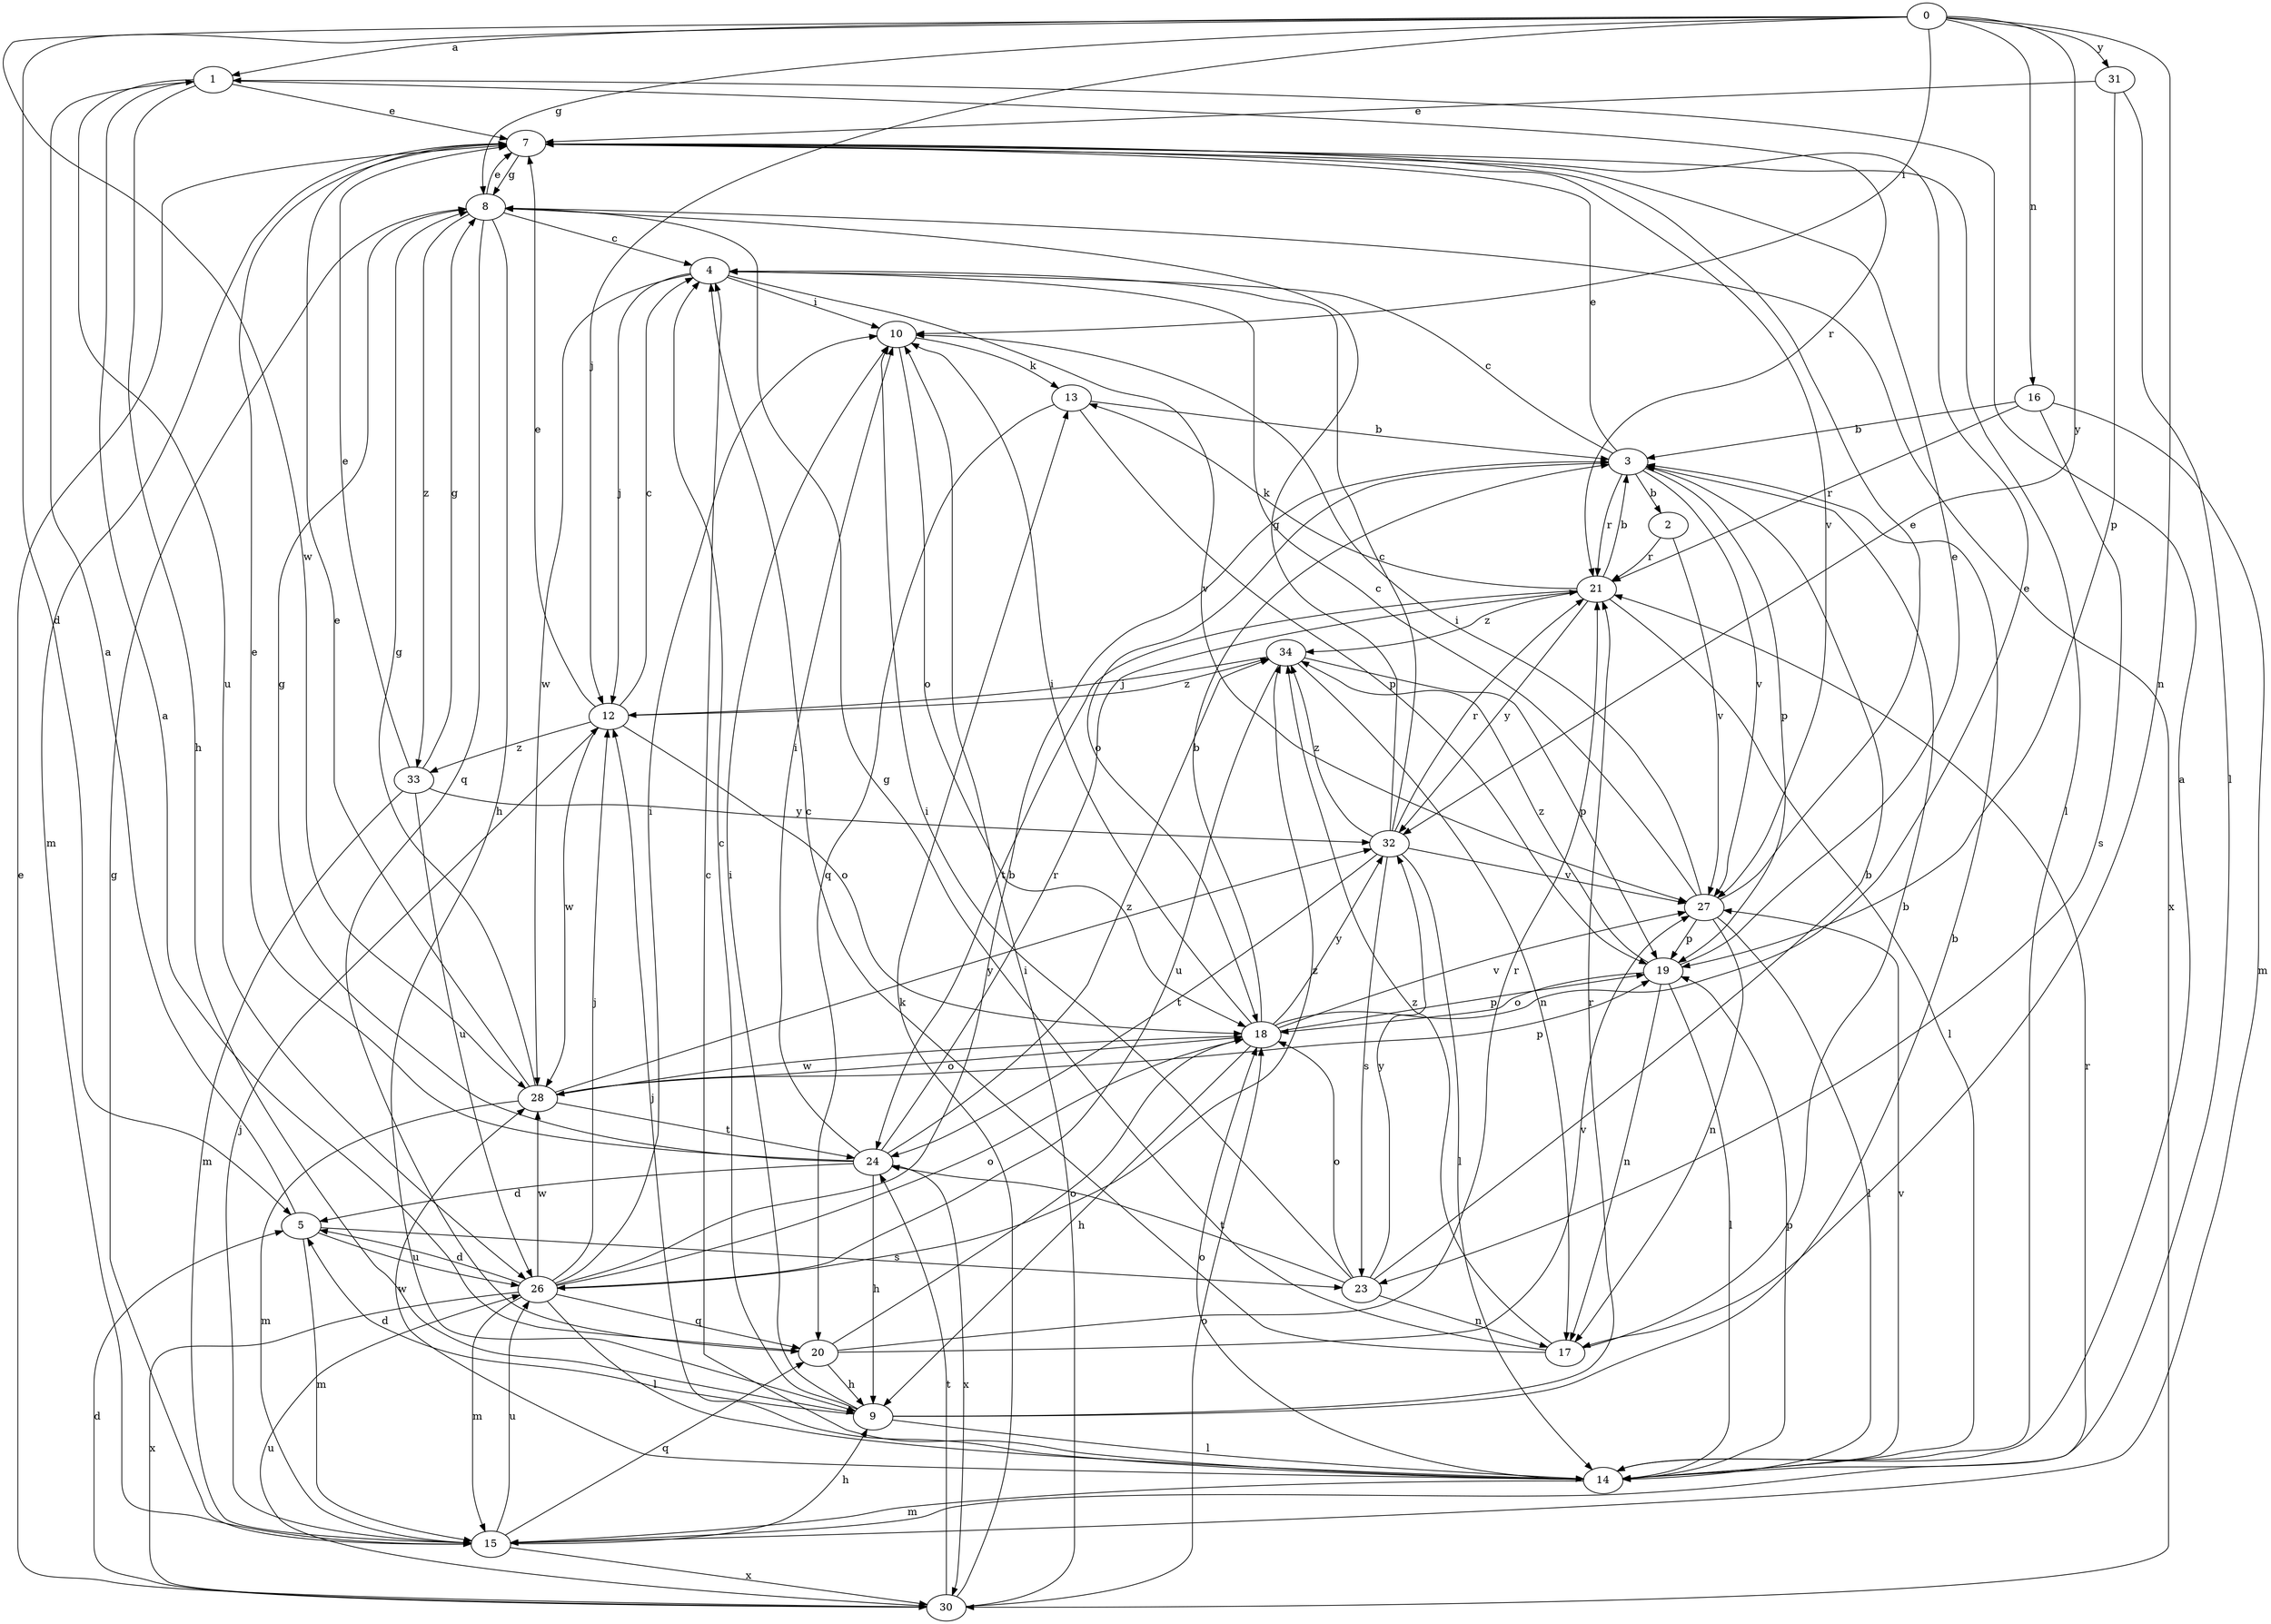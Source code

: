 strict digraph  {
0;
1;
2;
3;
4;
5;
7;
8;
9;
10;
12;
13;
14;
15;
16;
17;
18;
19;
20;
21;
23;
24;
26;
27;
28;
30;
31;
32;
33;
34;
0 -> 1  [label=a];
0 -> 5  [label=d];
0 -> 8  [label=g];
0 -> 10  [label=i];
0 -> 12  [label=j];
0 -> 16  [label=n];
0 -> 17  [label=n];
0 -> 28  [label=w];
0 -> 31  [label=y];
0 -> 32  [label=y];
1 -> 7  [label=e];
1 -> 9  [label=h];
1 -> 21  [label=r];
1 -> 26  [label=u];
2 -> 21  [label=r];
2 -> 27  [label=v];
3 -> 2  [label=b];
3 -> 4  [label=c];
3 -> 7  [label=e];
3 -> 18  [label=o];
3 -> 19  [label=p];
3 -> 21  [label=r];
3 -> 27  [label=v];
4 -> 10  [label=i];
4 -> 12  [label=j];
4 -> 27  [label=v];
4 -> 28  [label=w];
5 -> 1  [label=a];
5 -> 15  [label=m];
5 -> 23  [label=s];
5 -> 26  [label=u];
7 -> 8  [label=g];
7 -> 14  [label=l];
7 -> 15  [label=m];
7 -> 27  [label=v];
8 -> 4  [label=c];
8 -> 7  [label=e];
8 -> 9  [label=h];
8 -> 20  [label=q];
8 -> 30  [label=x];
8 -> 33  [label=z];
9 -> 3  [label=b];
9 -> 4  [label=c];
9 -> 5  [label=d];
9 -> 10  [label=i];
9 -> 14  [label=l];
9 -> 21  [label=r];
10 -> 13  [label=k];
10 -> 18  [label=o];
12 -> 4  [label=c];
12 -> 7  [label=e];
12 -> 18  [label=o];
12 -> 28  [label=w];
12 -> 33  [label=z];
12 -> 34  [label=z];
13 -> 3  [label=b];
13 -> 19  [label=p];
13 -> 20  [label=q];
14 -> 1  [label=a];
14 -> 4  [label=c];
14 -> 12  [label=j];
14 -> 15  [label=m];
14 -> 18  [label=o];
14 -> 19  [label=p];
14 -> 27  [label=v];
14 -> 28  [label=w];
15 -> 8  [label=g];
15 -> 9  [label=h];
15 -> 12  [label=j];
15 -> 20  [label=q];
15 -> 21  [label=r];
15 -> 26  [label=u];
15 -> 30  [label=x];
16 -> 3  [label=b];
16 -> 15  [label=m];
16 -> 21  [label=r];
16 -> 23  [label=s];
17 -> 3  [label=b];
17 -> 4  [label=c];
17 -> 8  [label=g];
17 -> 34  [label=z];
18 -> 3  [label=b];
18 -> 7  [label=e];
18 -> 9  [label=h];
18 -> 10  [label=i];
18 -> 19  [label=p];
18 -> 27  [label=v];
18 -> 28  [label=w];
18 -> 32  [label=y];
19 -> 7  [label=e];
19 -> 14  [label=l];
19 -> 17  [label=n];
19 -> 18  [label=o];
19 -> 34  [label=z];
20 -> 1  [label=a];
20 -> 9  [label=h];
20 -> 18  [label=o];
20 -> 21  [label=r];
20 -> 27  [label=v];
21 -> 3  [label=b];
21 -> 13  [label=k];
21 -> 14  [label=l];
21 -> 24  [label=t];
21 -> 32  [label=y];
21 -> 34  [label=z];
23 -> 3  [label=b];
23 -> 10  [label=i];
23 -> 17  [label=n];
23 -> 18  [label=o];
23 -> 24  [label=t];
23 -> 32  [label=y];
24 -> 5  [label=d];
24 -> 7  [label=e];
24 -> 8  [label=g];
24 -> 9  [label=h];
24 -> 10  [label=i];
24 -> 21  [label=r];
24 -> 30  [label=x];
24 -> 34  [label=z];
26 -> 3  [label=b];
26 -> 5  [label=d];
26 -> 10  [label=i];
26 -> 12  [label=j];
26 -> 14  [label=l];
26 -> 15  [label=m];
26 -> 18  [label=o];
26 -> 20  [label=q];
26 -> 28  [label=w];
26 -> 30  [label=x];
26 -> 34  [label=z];
27 -> 4  [label=c];
27 -> 7  [label=e];
27 -> 10  [label=i];
27 -> 14  [label=l];
27 -> 17  [label=n];
27 -> 19  [label=p];
28 -> 7  [label=e];
28 -> 8  [label=g];
28 -> 15  [label=m];
28 -> 18  [label=o];
28 -> 19  [label=p];
28 -> 24  [label=t];
28 -> 32  [label=y];
30 -> 5  [label=d];
30 -> 7  [label=e];
30 -> 10  [label=i];
30 -> 13  [label=k];
30 -> 18  [label=o];
30 -> 24  [label=t];
30 -> 26  [label=u];
31 -> 7  [label=e];
31 -> 14  [label=l];
31 -> 19  [label=p];
32 -> 4  [label=c];
32 -> 8  [label=g];
32 -> 14  [label=l];
32 -> 21  [label=r];
32 -> 23  [label=s];
32 -> 24  [label=t];
32 -> 27  [label=v];
32 -> 34  [label=z];
33 -> 7  [label=e];
33 -> 8  [label=g];
33 -> 15  [label=m];
33 -> 26  [label=u];
33 -> 32  [label=y];
34 -> 12  [label=j];
34 -> 17  [label=n];
34 -> 19  [label=p];
34 -> 26  [label=u];
}
